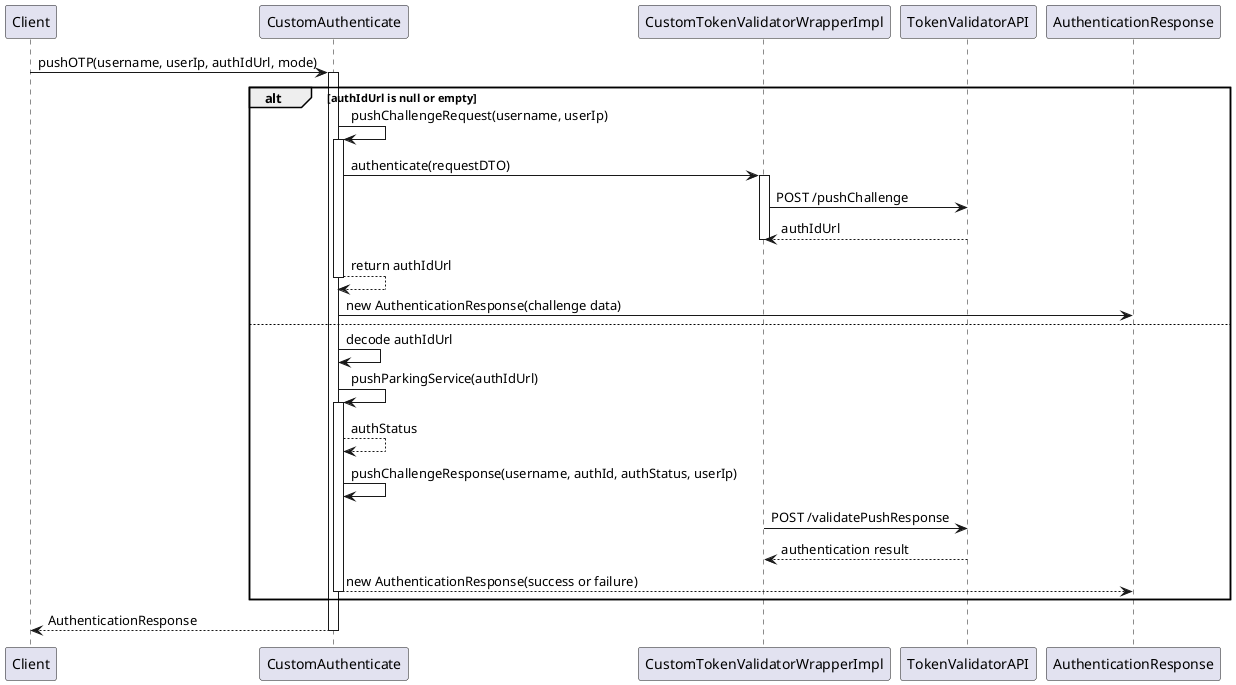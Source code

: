 @startuml push_otp_quicklog_sequence
participant Client
participant CustomAuthenticate
participant CustomTokenValidatorWrapperImpl
participant TokenValidatorAPI
participant AuthenticationResponse

Client -> CustomAuthenticate : pushOTP(username, userIp, authIdUrl, mode)
activate CustomAuthenticate

alt authIdUrl is null or empty
    CustomAuthenticate -> CustomAuthenticate : pushChallengeRequest(username, userIp)
    activate CustomAuthenticate
    CustomAuthenticate -> CustomTokenValidatorWrapperImpl : authenticate(requestDTO)
    activate CustomTokenValidatorWrapperImpl
    CustomTokenValidatorWrapperImpl -> TokenValidatorAPI : POST /pushChallenge
    TokenValidatorAPI --> CustomTokenValidatorWrapperImpl : authIdUrl
    deactivate CustomTokenValidatorWrapperImpl
    CustomAuthenticate --> CustomAuthenticate : return authIdUrl
    deactivate CustomAuthenticate
    CustomAuthenticate -> AuthenticationResponse : new AuthenticationResponse(challenge data)
else
    CustomAuthenticate -> CustomAuthenticate : decode authIdUrl
    CustomAuthenticate -> CustomAuthenticate : pushParkingService(authIdUrl)
    activate CustomAuthenticate
    CustomAuthenticate --> CustomAuthenticate : authStatus
    CustomAuthenticate -> CustomAuthenticate : pushChallengeResponse(username, authId, authStatus, userIp)
    CustomTokenValidatorWrapperImpl -> TokenValidatorAPI : POST /validatePushResponse
    TokenValidatorAPI --> CustomTokenValidatorWrapperImpl : authentication result
    deactivate CustomTokenValidatorWrapperImpl
    CustomAuthenticate --> AuthenticationResponse : new AuthenticationResponse(success or failure)
    deactivate CustomAuthenticate
end

CustomAuthenticate --> Client : AuthenticationResponse
deactivate CustomAuthenticate
@enduml
